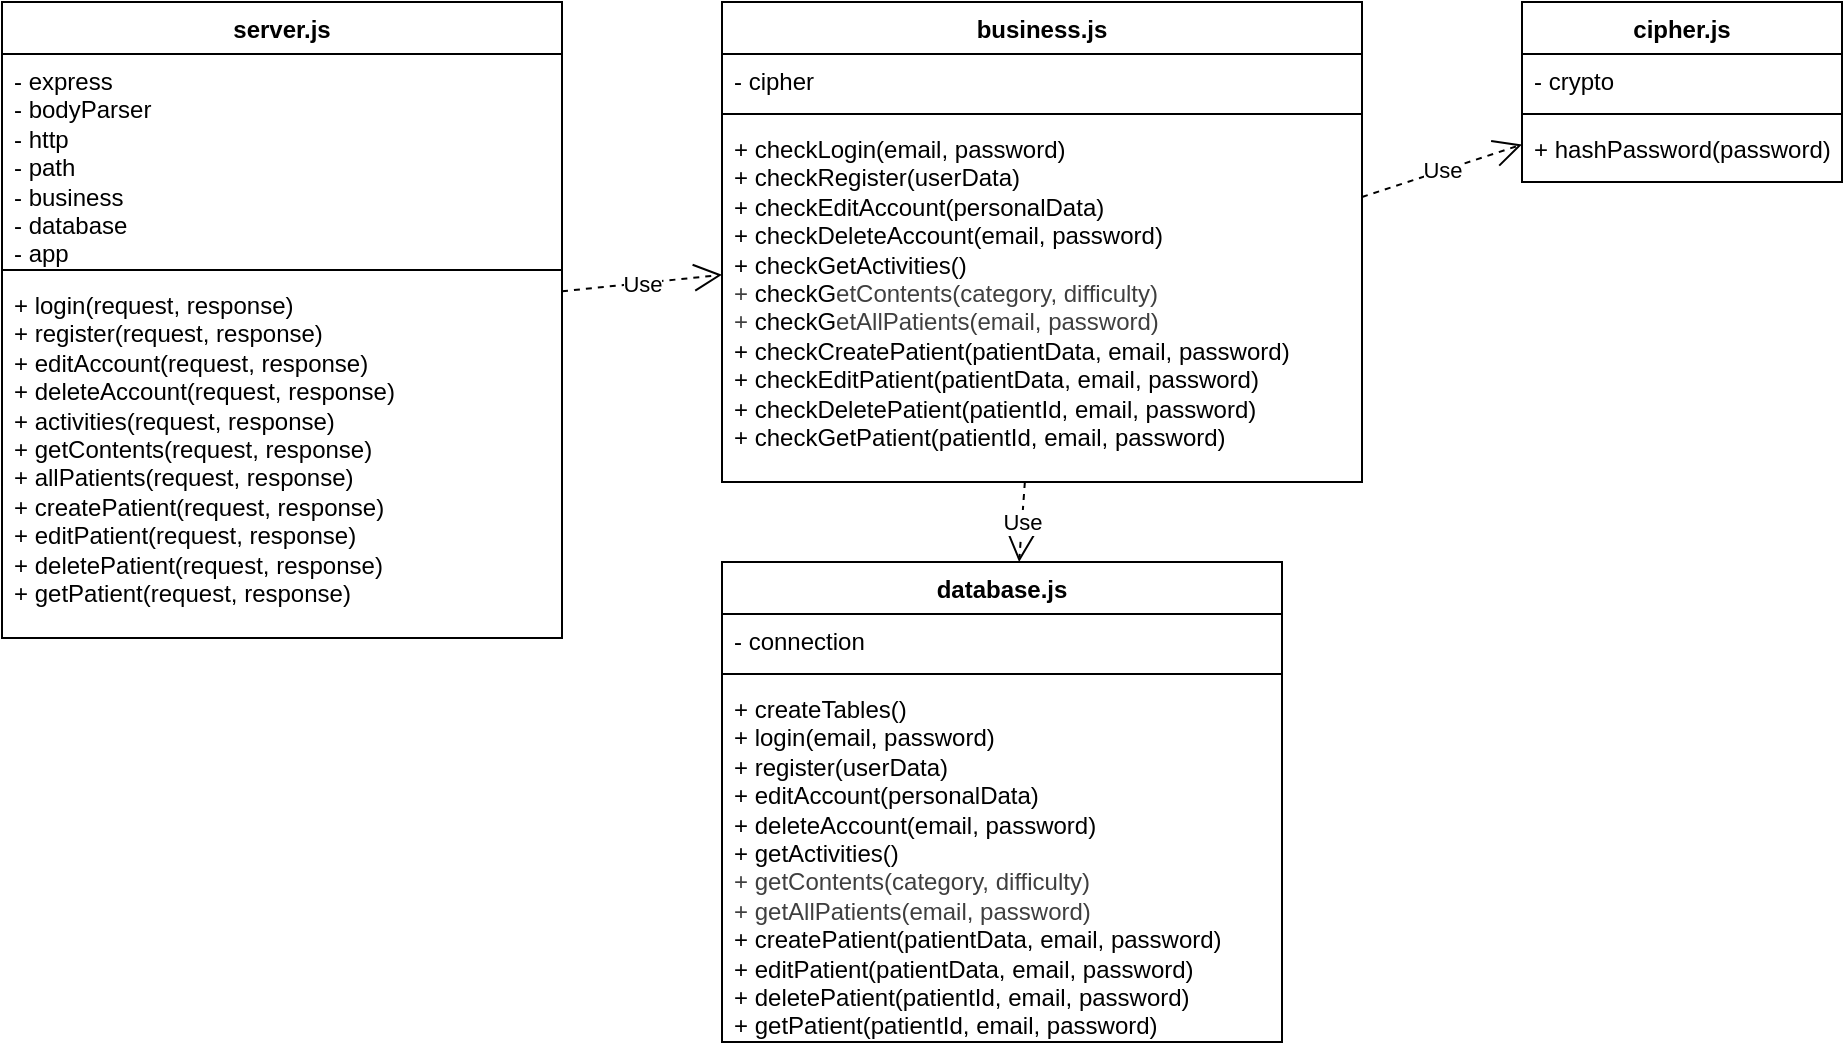 <mxfile version="26.2.15">
  <diagram id="s0WLpJ-zIjvgW6TLwXRT" name="Pagina-1">
    <mxGraphModel dx="1042" dy="626" grid="1" gridSize="10" guides="1" tooltips="1" connect="1" arrows="1" fold="1" page="1" pageScale="1" pageWidth="827" pageHeight="1169" math="0" shadow="0">
      <root>
        <mxCell id="0" />
        <mxCell id="1" parent="0" />
        <mxCell id="SQni4erFYRXsBsb_zi0V-9" value="database.js" style="swimlane;fontStyle=1;align=center;verticalAlign=top;childLayout=stackLayout;horizontal=1;startSize=26;horizontalStack=0;resizeParent=1;resizeParentMax=0;resizeLast=0;collapsible=1;marginBottom=0;whiteSpace=wrap;html=1;" parent="1" vertex="1">
          <mxGeometry x="400" y="320" width="280" height="240" as="geometry" />
        </mxCell>
        <mxCell id="SQni4erFYRXsBsb_zi0V-10" value="- connection" style="text;strokeColor=none;fillColor=none;align=left;verticalAlign=top;spacingLeft=4;spacingRight=4;overflow=hidden;rotatable=0;points=[[0,0.5],[1,0.5]];portConstraint=eastwest;whiteSpace=wrap;html=1;" parent="SQni4erFYRXsBsb_zi0V-9" vertex="1">
          <mxGeometry y="26" width="280" height="26" as="geometry" />
        </mxCell>
        <mxCell id="SQni4erFYRXsBsb_zi0V-11" value="" style="line;strokeWidth=1;fillColor=none;align=left;verticalAlign=middle;spacingTop=-1;spacingLeft=3;spacingRight=3;rotatable=0;labelPosition=right;points=[];portConstraint=eastwest;strokeColor=inherit;" parent="SQni4erFYRXsBsb_zi0V-9" vertex="1">
          <mxGeometry y="52" width="280" height="8" as="geometry" />
        </mxCell>
        <mxCell id="SQni4erFYRXsBsb_zi0V-12" value="+ createTables()&lt;div&gt;&lt;div&gt;+ login(email, password)&lt;/div&gt;&lt;div&gt;+ register(userData)&lt;/div&gt;&lt;div&gt;+ editAccount(personalData)&lt;/div&gt;&lt;div&gt;+ deleteAccount(email, password)&lt;/div&gt;&lt;div&gt;+ getActivities()&lt;/div&gt;&lt;div&gt;&lt;span style=&quot;color: rgb(63, 63, 63);&quot;&gt;+ getContents(category, difficulty)&lt;/span&gt;&lt;/div&gt;&lt;div&gt;&lt;span style=&quot;color: rgb(63, 63, 63);&quot;&gt;+ getAllPatients(email, password)&lt;/span&gt;&lt;/div&gt;&lt;div&gt;+ createPatient(patientData, email, password)&lt;/div&gt;&lt;div&gt;+ editPatient(patientData, email, password)&lt;/div&gt;&lt;div&gt;+ deletePatient(patientId, email, password)&lt;/div&gt;&lt;div&gt;+ getPatient(patientId, email, password)&lt;/div&gt;&lt;/div&gt;" style="text;strokeColor=none;fillColor=none;align=left;verticalAlign=top;spacingLeft=4;spacingRight=4;overflow=hidden;rotatable=0;points=[[0,0.5],[1,0.5]];portConstraint=eastwest;whiteSpace=wrap;html=1;" parent="SQni4erFYRXsBsb_zi0V-9" vertex="1">
          <mxGeometry y="60" width="280" height="180" as="geometry" />
        </mxCell>
        <mxCell id="SQni4erFYRXsBsb_zi0V-32" value="Use" style="edgeStyle=none;shape=connector;rounded=0;orthogonalLoop=1;jettySize=auto;html=1;dashed=1;strokeColor=default;align=center;verticalAlign=middle;fontFamily=Helvetica;fontSize=11;fontColor=default;labelBackgroundColor=default;endArrow=open;endSize=12;" parent="1" source="SQni4erFYRXsBsb_zi0V-21" target="SQni4erFYRXsBsb_zi0V-9" edge="1">
          <mxGeometry relative="1" as="geometry" />
        </mxCell>
        <mxCell id="SQni4erFYRXsBsb_zi0V-17" value="server.js" style="swimlane;fontStyle=1;align=center;verticalAlign=top;childLayout=stackLayout;horizontal=1;startSize=26;horizontalStack=0;resizeParent=1;resizeParentMax=0;resizeLast=0;collapsible=1;marginBottom=0;whiteSpace=wrap;html=1;" parent="1" vertex="1">
          <mxGeometry x="40" y="40" width="280" height="318" as="geometry" />
        </mxCell>
        <mxCell id="SQni4erFYRXsBsb_zi0V-18" value="- express&lt;div&gt;- bodyParser&lt;/div&gt;&lt;div&gt;- http&lt;/div&gt;&lt;div&gt;- path&lt;/div&gt;&lt;div&gt;- business&lt;/div&gt;&lt;div&gt;- database&lt;/div&gt;&lt;div&gt;- app&lt;/div&gt;" style="text;strokeColor=none;fillColor=none;align=left;verticalAlign=top;spacingLeft=4;spacingRight=4;overflow=hidden;rotatable=0;points=[[0,0.5],[1,0.5]];portConstraint=eastwest;whiteSpace=wrap;html=1;" parent="SQni4erFYRXsBsb_zi0V-17" vertex="1">
          <mxGeometry y="26" width="280" height="104" as="geometry" />
        </mxCell>
        <mxCell id="SQni4erFYRXsBsb_zi0V-19" value="" style="line;strokeWidth=1;fillColor=none;align=left;verticalAlign=middle;spacingTop=-1;spacingLeft=3;spacingRight=3;rotatable=0;labelPosition=right;points=[];portConstraint=eastwest;strokeColor=inherit;" parent="SQni4erFYRXsBsb_zi0V-17" vertex="1">
          <mxGeometry y="130" width="280" height="8" as="geometry" />
        </mxCell>
        <mxCell id="SQni4erFYRXsBsb_zi0V-20" value="+ login(request, response)&lt;div&gt;+ register(request, response)&lt;/div&gt;&lt;div&gt;+ editAccount(request, response)&lt;/div&gt;&lt;div&gt;+ deleteAccount(request, response)&lt;/div&gt;&lt;div&gt;+ activities(request, response)&lt;/div&gt;&lt;div&gt;+ getContents(request, response)&lt;/div&gt;&lt;div&gt;+ allPatients(request, response)&lt;/div&gt;&lt;div&gt;+ createPatient(request, response)&lt;/div&gt;&lt;div&gt;+ editPatient(request, response)&lt;/div&gt;&lt;div&gt;+ deletePatient(request, response)&lt;/div&gt;&lt;div&gt;+ getPatient(request, response)&lt;/div&gt;" style="text;strokeColor=none;fillColor=none;align=left;verticalAlign=top;spacingLeft=4;spacingRight=4;overflow=hidden;rotatable=0;points=[[0,0.5],[1,0.5]];portConstraint=eastwest;whiteSpace=wrap;html=1;" parent="SQni4erFYRXsBsb_zi0V-17" vertex="1">
          <mxGeometry y="138" width="280" height="180" as="geometry" />
        </mxCell>
        <mxCell id="SQni4erFYRXsBsb_zi0V-21" value="business.js" style="swimlane;fontStyle=1;align=center;verticalAlign=top;childLayout=stackLayout;horizontal=1;startSize=26;horizontalStack=0;resizeParent=1;resizeParentMax=0;resizeLast=0;collapsible=1;marginBottom=0;whiteSpace=wrap;html=1;" parent="1" vertex="1">
          <mxGeometry x="400" y="40" width="320" height="240" as="geometry" />
        </mxCell>
        <mxCell id="SQni4erFYRXsBsb_zi0V-22" value="- cipher" style="text;strokeColor=none;fillColor=none;align=left;verticalAlign=top;spacingLeft=4;spacingRight=4;overflow=hidden;rotatable=0;points=[[0,0.5],[1,0.5]];portConstraint=eastwest;whiteSpace=wrap;html=1;" parent="SQni4erFYRXsBsb_zi0V-21" vertex="1">
          <mxGeometry y="26" width="320" height="26" as="geometry" />
        </mxCell>
        <mxCell id="SQni4erFYRXsBsb_zi0V-23" value="" style="line;strokeWidth=1;fillColor=none;align=left;verticalAlign=middle;spacingTop=-1;spacingLeft=3;spacingRight=3;rotatable=0;labelPosition=right;points=[];portConstraint=eastwest;strokeColor=inherit;" parent="SQni4erFYRXsBsb_zi0V-21" vertex="1">
          <mxGeometry y="52" width="320" height="8" as="geometry" />
        </mxCell>
        <mxCell id="SQni4erFYRXsBsb_zi0V-24" value="&lt;span style=&quot;color: light-dark(rgb(0, 0, 0), rgb(255, 255, 255)); background-color: transparent;&quot;&gt;+ checkLogin(email, password)&lt;/span&gt;&lt;div&gt;&lt;div&gt;+ checkRegister(userData)&lt;/div&gt;&lt;div&gt;+&amp;nbsp;&lt;span style=&quot;background-color: transparent; color: light-dark(rgb(0, 0, 0), rgb(255, 255, 255));&quot;&gt;checkE&lt;/span&gt;&lt;span style=&quot;background-color: transparent; color: light-dark(rgb(0, 0, 0), rgb(255, 255, 255));&quot;&gt;ditAccount(personalData)&lt;/span&gt;&lt;/div&gt;&lt;div&gt;+&amp;nbsp;&lt;span style=&quot;background-color: transparent; color: light-dark(rgb(0, 0, 0), rgb(255, 255, 255));&quot;&gt;checkD&lt;/span&gt;&lt;span style=&quot;background-color: transparent; color: light-dark(rgb(0, 0, 0), rgb(255, 255, 255));&quot;&gt;eleteAccount(email, password)&lt;/span&gt;&lt;/div&gt;&lt;div&gt;+&amp;nbsp;&lt;span style=&quot;background-color: transparent; color: light-dark(rgb(0, 0, 0), rgb(255, 255, 255));&quot;&gt;checkG&lt;/span&gt;&lt;span style=&quot;background-color: transparent; color: light-dark(rgb(0, 0, 0), rgb(255, 255, 255));&quot;&gt;etActivities()&lt;/span&gt;&lt;/div&gt;&lt;div&gt;&lt;span style=&quot;color: rgb(63, 63, 63);&quot;&gt;+&amp;nbsp;&lt;/span&gt;&lt;span style=&quot;background-color: transparent; color: light-dark(rgb(0, 0, 0), rgb(255, 255, 255));&quot;&gt;checkG&lt;/span&gt;&lt;span style=&quot;color: rgb(63, 63, 63); background-color: transparent;&quot;&gt;etContents(category, difficulty)&lt;/span&gt;&lt;/div&gt;&lt;div&gt;&lt;span style=&quot;color: rgb(63, 63, 63);&quot;&gt;+&amp;nbsp;&lt;/span&gt;&lt;span style=&quot;background-color: transparent; color: light-dark(rgb(0, 0, 0), rgb(255, 255, 255));&quot;&gt;checkG&lt;/span&gt;&lt;span style=&quot;color: rgb(63, 63, 63); background-color: transparent;&quot;&gt;etAllPatients(email, password)&lt;/span&gt;&lt;/div&gt;&lt;div&gt;+&amp;nbsp;&lt;span style=&quot;background-color: transparent; color: light-dark(rgb(0, 0, 0), rgb(255, 255, 255));&quot;&gt;checkC&lt;/span&gt;&lt;span style=&quot;background-color: transparent; color: light-dark(rgb(0, 0, 0), rgb(255, 255, 255));&quot;&gt;reatePatient(patientData, email, password)&lt;/span&gt;&lt;/div&gt;&lt;div&gt;+&amp;nbsp;&lt;span style=&quot;background-color: transparent; color: light-dark(rgb(0, 0, 0), rgb(255, 255, 255));&quot;&gt;checkE&lt;/span&gt;&lt;span style=&quot;background-color: transparent; color: light-dark(rgb(0, 0, 0), rgb(255, 255, 255));&quot;&gt;ditPatient(patientData, email, password)&lt;/span&gt;&lt;/div&gt;&lt;div&gt;+&amp;nbsp;&lt;span style=&quot;background-color: transparent; color: light-dark(rgb(0, 0, 0), rgb(255, 255, 255));&quot;&gt;checkD&lt;/span&gt;&lt;span style=&quot;background-color: transparent; color: light-dark(rgb(0, 0, 0), rgb(255, 255, 255));&quot;&gt;eletePatient(patientId, email, password)&lt;/span&gt;&lt;/div&gt;&lt;div&gt;+&amp;nbsp;&lt;span style=&quot;background-color: transparent; color: light-dark(rgb(0, 0, 0), rgb(255, 255, 255));&quot;&gt;checkG&lt;/span&gt;&lt;span style=&quot;background-color: transparent; color: light-dark(rgb(0, 0, 0), rgb(255, 255, 255));&quot;&gt;etPatient(patientId, email, password)&lt;/span&gt;&lt;/div&gt;&lt;/div&gt;" style="text;strokeColor=none;fillColor=none;align=left;verticalAlign=top;spacingLeft=4;spacingRight=4;overflow=hidden;rotatable=0;points=[[0,0.5],[1,0.5]];portConstraint=eastwest;whiteSpace=wrap;html=1;" parent="SQni4erFYRXsBsb_zi0V-21" vertex="1">
          <mxGeometry y="60" width="320" height="180" as="geometry" />
        </mxCell>
        <mxCell id="SQni4erFYRXsBsb_zi0V-25" value="Use" style="endArrow=open;endSize=12;dashed=1;html=1;rounded=0;" parent="1" source="SQni4erFYRXsBsb_zi0V-17" target="SQni4erFYRXsBsb_zi0V-21" edge="1">
          <mxGeometry width="160" relative="1" as="geometry">
            <mxPoint x="460" y="240" as="sourcePoint" />
            <mxPoint x="620" y="240" as="targetPoint" />
          </mxGeometry>
        </mxCell>
        <mxCell id="SQni4erFYRXsBsb_zi0V-27" value="cipher.js" style="swimlane;fontStyle=1;align=center;verticalAlign=top;childLayout=stackLayout;horizontal=1;startSize=26;horizontalStack=0;resizeParent=1;resizeParentMax=0;resizeLast=0;collapsible=1;marginBottom=0;whiteSpace=wrap;html=1;" parent="1" vertex="1">
          <mxGeometry x="800" y="40" width="160" height="90" as="geometry" />
        </mxCell>
        <mxCell id="SQni4erFYRXsBsb_zi0V-28" value="- crypto" style="text;strokeColor=none;fillColor=none;align=left;verticalAlign=top;spacingLeft=4;spacingRight=4;overflow=hidden;rotatable=0;points=[[0,0.5],[1,0.5]];portConstraint=eastwest;whiteSpace=wrap;html=1;" parent="SQni4erFYRXsBsb_zi0V-27" vertex="1">
          <mxGeometry y="26" width="160" height="26" as="geometry" />
        </mxCell>
        <mxCell id="SQni4erFYRXsBsb_zi0V-29" value="" style="line;strokeWidth=1;fillColor=none;align=left;verticalAlign=middle;spacingTop=-1;spacingLeft=3;spacingRight=3;rotatable=0;labelPosition=right;points=[];portConstraint=eastwest;strokeColor=inherit;" parent="SQni4erFYRXsBsb_zi0V-27" vertex="1">
          <mxGeometry y="52" width="160" height="8" as="geometry" />
        </mxCell>
        <mxCell id="SQni4erFYRXsBsb_zi0V-30" value="+ hashPassword(password)" style="text;strokeColor=none;fillColor=none;align=left;verticalAlign=top;spacingLeft=4;spacingRight=4;overflow=hidden;rotatable=0;points=[[0,0.5],[1,0.5]];portConstraint=eastwest;whiteSpace=wrap;html=1;" parent="SQni4erFYRXsBsb_zi0V-27" vertex="1">
          <mxGeometry y="60" width="160" height="30" as="geometry" />
        </mxCell>
        <mxCell id="SQni4erFYRXsBsb_zi0V-31" value="Use" style="edgeStyle=none;shape=connector;rounded=0;orthogonalLoop=1;jettySize=auto;html=1;dashed=1;strokeColor=default;align=center;verticalAlign=middle;fontFamily=Helvetica;fontSize=11;fontColor=default;labelBackgroundColor=default;endArrow=open;endSize=12;" parent="1" source="SQni4erFYRXsBsb_zi0V-24" target="SQni4erFYRXsBsb_zi0V-27" edge="1">
          <mxGeometry relative="1" as="geometry" />
        </mxCell>
      </root>
    </mxGraphModel>
  </diagram>
</mxfile>
